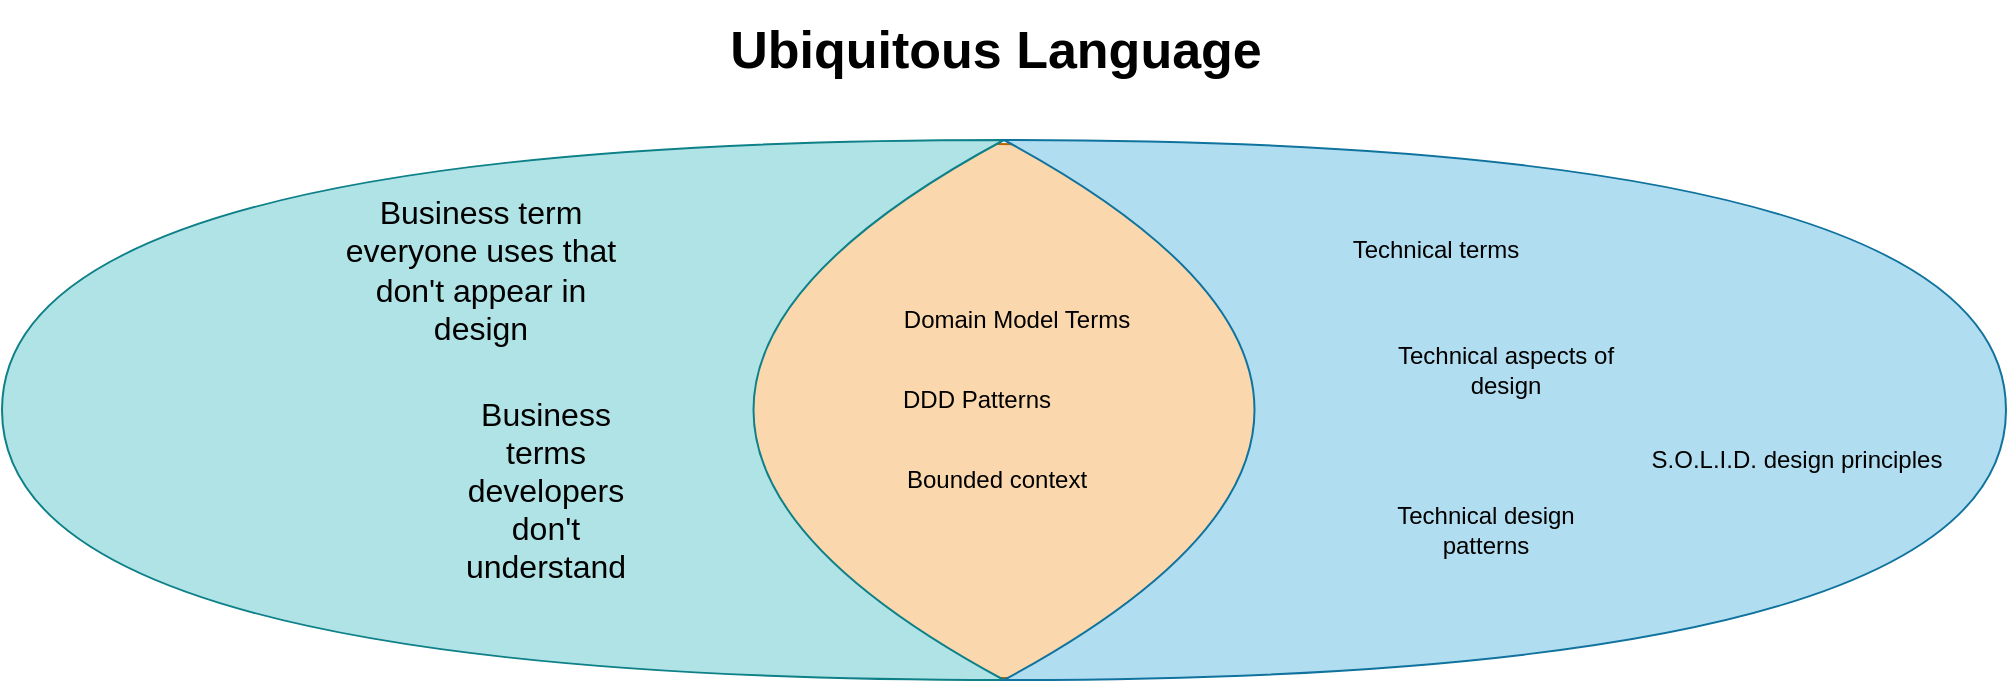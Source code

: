 <mxfile version="13.7.3" type="device"><diagram id="HAOPE8HJpiJO1fkSMwsH" name="Page-1"><mxGraphModel dx="2272" dy="832" grid="1" gridSize="10" guides="1" tooltips="1" connect="1" arrows="1" fold="1" page="1" pageScale="1" pageWidth="850" pageHeight="1100" math="0" shadow="0"><root><mxCell id="0"/><mxCell id="1" parent="0"/><mxCell id="6qFA0Wtvgi6Z6rEQz4gh-26" value="" style="ellipse;whiteSpace=wrap;html=1;labelBackgroundColor=none;strokeWidth=1;fillColor=#fad7ac;fontSize=16;strokeColor=#b46504;" vertex="1" parent="1"><mxGeometry x="174.5" y="102" width="600" height="267" as="geometry"/></mxCell><mxCell id="6qFA0Wtvgi6Z6rEQz4gh-21" value="" style="shape=xor;whiteSpace=wrap;html=1;strokeWidth=1;fontSize=16;rotation=-180;strokeColor=#0e8088;labelBackgroundColor=none;fillColor=#b0e3e6;" vertex="1" parent="1"><mxGeometry x="-22" y="100" width="501" height="270" as="geometry"/></mxCell><mxCell id="6qFA0Wtvgi6Z6rEQz4gh-18" value="" style="shape=xor;whiteSpace=wrap;html=1;strokeWidth=1;fontSize=16;fillColor=#b1ddf0;strokeColor=#10739e;" vertex="1" parent="1"><mxGeometry x="479" y="100" width="501" height="270" as="geometry"/></mxCell><mxCell id="6qFA0Wtvgi6Z6rEQz4gh-3" value="Business terms developers don't understand" style="text;html=1;strokeColor=none;fillColor=none;align=center;verticalAlign=middle;whiteSpace=wrap;rounded=0;strokeWidth=1;fontSize=16;" vertex="1" parent="1"><mxGeometry x="205" y="240" width="90" height="70" as="geometry"/></mxCell><mxCell id="6qFA0Wtvgi6Z6rEQz4gh-5" value="Business term everyone uses that don't appear in design" style="text;html=1;strokeColor=none;fillColor=none;align=center;verticalAlign=middle;whiteSpace=wrap;rounded=0;strokeWidth=1;fontSize=16;" vertex="1" parent="1"><mxGeometry x="140" y="130" width="155" height="70" as="geometry"/></mxCell><mxCell id="6qFA0Wtvgi6Z6rEQz4gh-7" value="Technical terms" style="text;html=1;strokeColor=none;fillColor=none;align=center;verticalAlign=middle;whiteSpace=wrap;rounded=0;" vertex="1" parent="1"><mxGeometry x="650" y="140" width="90" height="30" as="geometry"/></mxCell><mxCell id="6qFA0Wtvgi6Z6rEQz4gh-8" value="Technical aspects of design" style="text;html=1;strokeColor=none;fillColor=none;align=center;verticalAlign=middle;whiteSpace=wrap;rounded=0;" vertex="1" parent="1"><mxGeometry x="664.5" y="190" width="130" height="50" as="geometry"/></mxCell><mxCell id="6qFA0Wtvgi6Z6rEQz4gh-9" value="Technical design patterns" style="text;html=1;strokeColor=none;fillColor=none;align=center;verticalAlign=middle;whiteSpace=wrap;rounded=0;" vertex="1" parent="1"><mxGeometry x="664.5" y="270" width="110" height="50" as="geometry"/></mxCell><mxCell id="6qFA0Wtvgi6Z6rEQz4gh-10" value="S.O.L.I.D. design principles" style="text;html=1;align=center;verticalAlign=middle;resizable=0;points=[];autosize=1;" vertex="1" parent="1"><mxGeometry x="794.5" y="250" width="160" height="20" as="geometry"/></mxCell><mxCell id="6qFA0Wtvgi6Z6rEQz4gh-13" value="Domain Model Terms" style="text;html=1;align=center;verticalAlign=middle;resizable=0;points=[];autosize=1;" vertex="1" parent="1"><mxGeometry x="420" y="180" width="130" height="20" as="geometry"/></mxCell><mxCell id="6qFA0Wtvgi6Z6rEQz4gh-14" value="DDD Patterns" style="text;html=1;align=center;verticalAlign=middle;resizable=0;points=[];autosize=1;" vertex="1" parent="1"><mxGeometry x="420" y="220" width="90" height="20" as="geometry"/></mxCell><mxCell id="6qFA0Wtvgi6Z6rEQz4gh-15" value="Bounded context" style="text;html=1;align=center;verticalAlign=middle;resizable=0;points=[];autosize=1;" vertex="1" parent="1"><mxGeometry x="420" y="260" width="110" height="20" as="geometry"/></mxCell><mxCell id="6qFA0Wtvgi6Z6rEQz4gh-16" value="Ubiquitous Language" style="text;html=1;strokeColor=none;fillColor=none;align=center;verticalAlign=middle;whiteSpace=wrap;rounded=0;fontStyle=1;fontSize=26;" vertex="1" parent="1"><mxGeometry x="330" y="30" width="290" height="50" as="geometry"/></mxCell></root></mxGraphModel></diagram></mxfile>